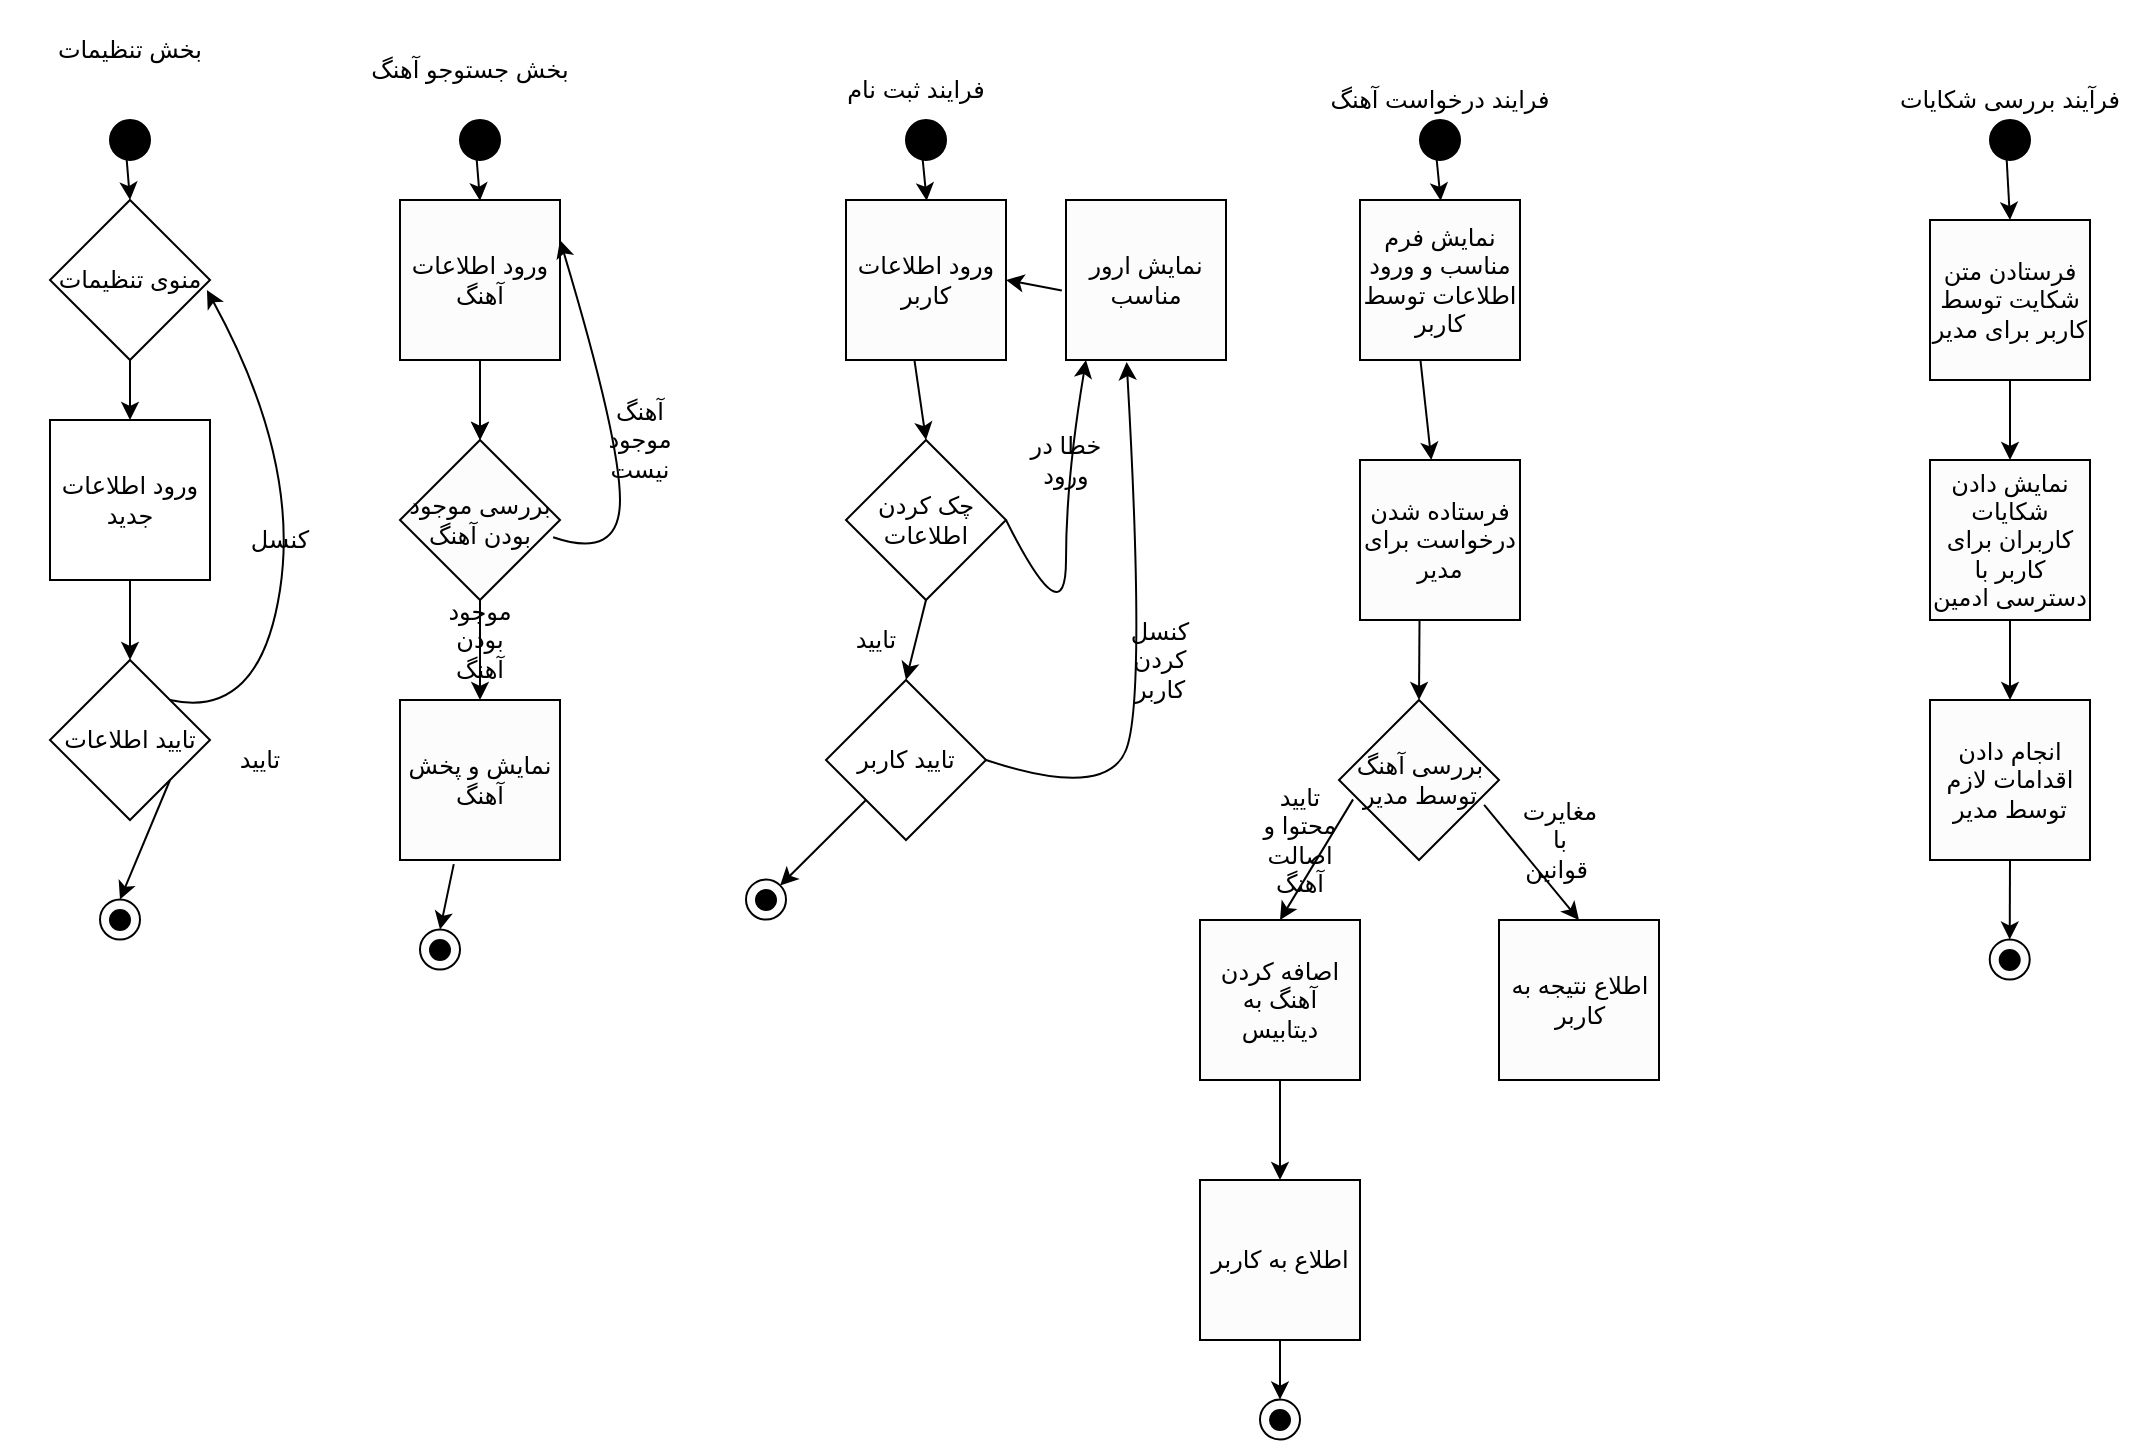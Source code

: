 <mxfile version="10.6.0" type="device"><diagram id="wj330i-gmVhi2rw0iV18" name="Page-1"><mxGraphModel dx="520" dy="510" grid="1" gridSize="10" guides="1" tooltips="1" connect="1" arrows="1" fold="1" page="1" pageScale="1" pageWidth="850" pageHeight="1100" math="0" shadow="0"><root><mxCell id="0"/><mxCell id="1" parent="0"/><mxCell id="ikKnFFOXiPqrzOEWw0h9-1" value="بخش تنظیمات&lt;br&gt;" style="text;html=1;strokeColor=none;fillColor=none;align=center;verticalAlign=middle;whiteSpace=wrap;rounded=0;" vertex="1" parent="1"><mxGeometry x="100" y="120" width="130" height="50" as="geometry"/></mxCell><mxCell id="ikKnFFOXiPqrzOEWw0h9-2" value="" style="ellipse;whiteSpace=wrap;html=1;fillColor=#000000;" vertex="1" parent="1"><mxGeometry x="155" y="180" width="20" height="20" as="geometry"/></mxCell><mxCell id="ikKnFFOXiPqrzOEWw0h9-3" value="" style="endArrow=classic;html=1;exitX=0.417;exitY=0.987;exitDx=0;exitDy=0;exitPerimeter=0;entryX=0.5;entryY=0;entryDx=0;entryDy=0;" edge="1" parent="1" source="ikKnFFOXiPqrzOEWw0h9-2" target="ikKnFFOXiPqrzOEWw0h9-4"><mxGeometry width="50" height="50" relative="1" as="geometry"><mxPoint x="150" y="330" as="sourcePoint"/><mxPoint x="160" y="290" as="targetPoint"/></mxGeometry></mxCell><mxCell id="ikKnFFOXiPqrzOEWw0h9-4" value="منوی تنظیمات" style="rhombus;whiteSpace=wrap;html=1;" vertex="1" parent="1"><mxGeometry x="125" y="220" width="80" height="80" as="geometry"/></mxCell><mxCell id="ikKnFFOXiPqrzOEWw0h9-6" value="" style="endArrow=classic;html=1;exitX=0.5;exitY=1;exitDx=0;exitDy=0;" edge="1" parent="1" source="ikKnFFOXiPqrzOEWw0h9-4"><mxGeometry width="50" height="50" relative="1" as="geometry"><mxPoint x="150" y="370" as="sourcePoint"/><mxPoint x="165" y="330" as="targetPoint"/></mxGeometry></mxCell><mxCell id="ikKnFFOXiPqrzOEWw0h9-7" value="ورود اطلاعات جدید" style="whiteSpace=wrap;html=1;aspect=fixed;fillColor=#FFFFFF;" vertex="1" parent="1"><mxGeometry x="125" y="330" width="80" height="80" as="geometry"/></mxCell><mxCell id="ikKnFFOXiPqrzOEWw0h9-8" value="" style="endArrow=classic;html=1;exitX=0.5;exitY=1;exitDx=0;exitDy=0;entryX=0.5;entryY=0;entryDx=0;entryDy=0;" edge="1" parent="1" source="ikKnFFOXiPqrzOEWw0h9-7" target="ikKnFFOXiPqrzOEWw0h9-9"><mxGeometry width="50" height="50" relative="1" as="geometry"><mxPoint x="220" y="400" as="sourcePoint"/><mxPoint x="165" y="430" as="targetPoint"/></mxGeometry></mxCell><mxCell id="ikKnFFOXiPqrzOEWw0h9-9" value="تایید اطلاعات" style="rhombus;whiteSpace=wrap;html=1;fillColor=#FFFFFF;" vertex="1" parent="1"><mxGeometry x="125" y="450" width="80" height="80" as="geometry"/></mxCell><mxCell id="ikKnFFOXiPqrzOEWw0h9-10" value="" style="endArrow=classic;html=1;exitX=1;exitY=1;exitDx=0;exitDy=0;entryX=0.5;entryY=0;entryDx=0;entryDy=0;" edge="1" parent="1" source="ikKnFFOXiPqrzOEWw0h9-9" target="ikKnFFOXiPqrzOEWw0h9-22"><mxGeometry width="50" height="50" relative="1" as="geometry"><mxPoint x="230" y="520" as="sourcePoint"/><mxPoint x="270" y="490" as="targetPoint"/></mxGeometry></mxCell><mxCell id="ikKnFFOXiPqrzOEWw0h9-12" value="" style="curved=1;endArrow=classic;html=1;exitX=1;exitY=0;exitDx=0;exitDy=0;entryX=0.981;entryY=0.563;entryDx=0;entryDy=0;entryPerimeter=0;" edge="1" parent="1" source="ikKnFFOXiPqrzOEWw0h9-9" target="ikKnFFOXiPqrzOEWw0h9-4"><mxGeometry width="50" height="50" relative="1" as="geometry"><mxPoint x="180" y="480" as="sourcePoint"/><mxPoint x="230" y="430" as="targetPoint"/><Array as="points"><mxPoint x="230" y="480"/><mxPoint x="250" y="350"/></Array></mxGeometry></mxCell><mxCell id="ikKnFFOXiPqrzOEWw0h9-18" value="کنسل" style="text;html=1;strokeColor=none;fillColor=none;align=center;verticalAlign=middle;whiteSpace=wrap;rounded=0;" vertex="1" parent="1"><mxGeometry x="220" y="380" width="40" height="20" as="geometry"/></mxCell><mxCell id="ikKnFFOXiPqrzOEWw0h9-19" value="تایید" style="text;html=1;strokeColor=none;fillColor=none;align=center;verticalAlign=middle;whiteSpace=wrap;rounded=0;" vertex="1" parent="1"><mxGeometry x="210" y="490" width="40" height="20" as="geometry"/></mxCell><mxCell id="ikKnFFOXiPqrzOEWw0h9-22" value="" style="ellipse;whiteSpace=wrap;html=1;fillColor=#FCFCFC;" vertex="1" parent="1"><mxGeometry x="150" y="569.776" width="20" height="20" as="geometry"/></mxCell><mxCell id="ikKnFFOXiPqrzOEWw0h9-23" value="" style="ellipse;whiteSpace=wrap;html=1;fillColor=#000000;" vertex="1" parent="1"><mxGeometry x="155" y="575" width="10" height="10" as="geometry"/></mxCell><mxCell id="ikKnFFOXiPqrzOEWw0h9-26" value="بخش جستوجو آهنگ&lt;br&gt;" style="text;html=1;strokeColor=none;fillColor=none;align=center;verticalAlign=middle;whiteSpace=wrap;rounded=0;" vertex="1" parent="1"><mxGeometry x="270" y="130" width="130" height="50" as="geometry"/></mxCell><mxCell id="ikKnFFOXiPqrzOEWw0h9-30" value="" style="ellipse;whiteSpace=wrap;html=1;fillColor=#000000;" vertex="1" parent="1"><mxGeometry x="330" y="180" width="20" height="20" as="geometry"/></mxCell><mxCell id="ikKnFFOXiPqrzOEWw0h9-31" value="" style="endArrow=classic;html=1;exitX=0.417;exitY=0.987;exitDx=0;exitDy=0;exitPerimeter=0;entryX=0.5;entryY=0;entryDx=0;entryDy=0;" edge="1" parent="1" source="ikKnFFOXiPqrzOEWw0h9-30"><mxGeometry width="50" height="50" relative="1" as="geometry"><mxPoint x="325" y="330" as="sourcePoint"/><mxPoint x="340" y="220.345" as="targetPoint"/></mxGeometry></mxCell><mxCell id="ikKnFFOXiPqrzOEWw0h9-33" value="فرایند ثبت نام&lt;br&gt;" style="text;html=1;strokeColor=none;fillColor=none;align=center;verticalAlign=middle;whiteSpace=wrap;rounded=0;" vertex="1" parent="1"><mxGeometry x="493" y="140" width="130" height="50" as="geometry"/></mxCell><mxCell id="ikKnFFOXiPqrzOEWw0h9-34" value="" style="ellipse;whiteSpace=wrap;html=1;fillColor=#000000;" vertex="1" parent="1"><mxGeometry x="553" y="180" width="20" height="20" as="geometry"/></mxCell><mxCell id="ikKnFFOXiPqrzOEWw0h9-35" value="" style="endArrow=classic;html=1;exitX=0.417;exitY=0.987;exitDx=0;exitDy=0;exitPerimeter=0;entryX=0.5;entryY=0;entryDx=0;entryDy=0;" edge="1" parent="1" source="ikKnFFOXiPqrzOEWw0h9-34"><mxGeometry width="50" height="50" relative="1" as="geometry"><mxPoint x="548" y="330" as="sourcePoint"/><mxPoint x="563.345" y="220.345" as="targetPoint"/></mxGeometry></mxCell><mxCell id="ikKnFFOXiPqrzOEWw0h9-37" value="ورود اطلاعات کاربر" style="whiteSpace=wrap;html=1;aspect=fixed;fillColor=#FCFCFC;" vertex="1" parent="1"><mxGeometry x="523" y="220" width="80" height="80" as="geometry"/></mxCell><mxCell id="ikKnFFOXiPqrzOEWw0h9-39" value="چک کردن اطلاعات" style="rhombus;whiteSpace=wrap;html=1;" vertex="1" parent="1"><mxGeometry x="523" y="340" width="80" height="80" as="geometry"/></mxCell><mxCell id="ikKnFFOXiPqrzOEWw0h9-40" value="" style="endArrow=classic;html=1;exitX=0.427;exitY=0.996;exitDx=0;exitDy=0;exitPerimeter=0;entryX=0.5;entryY=0;entryDx=0;entryDy=0;" edge="1" parent="1" source="ikKnFFOXiPqrzOEWw0h9-37" target="ikKnFFOXiPqrzOEWw0h9-39"><mxGeometry width="50" height="50" relative="1" as="geometry"><mxPoint x="553" y="350" as="sourcePoint"/><mxPoint x="603" y="300" as="targetPoint"/></mxGeometry></mxCell><mxCell id="ikKnFFOXiPqrzOEWw0h9-41" value="" style="curved=1;endArrow=classic;html=1;exitX=1;exitY=0.5;exitDx=0;exitDy=0;entryX=0.125;entryY=1;entryDx=0;entryDy=0;entryPerimeter=0;" edge="1" parent="1" source="ikKnFFOXiPqrzOEWw0h9-39" target="ikKnFFOXiPqrzOEWw0h9-48"><mxGeometry width="50" height="50" relative="1" as="geometry"><mxPoint x="583" y="440" as="sourcePoint"/><mxPoint x="643" y="290" as="targetPoint"/><Array as="points"><mxPoint x="633" y="440"/><mxPoint x="633" y="360"/></Array></mxGeometry></mxCell><mxCell id="ikKnFFOXiPqrzOEWw0h9-42" value="" style="endArrow=classic;html=1;exitX=0.5;exitY=1;exitDx=0;exitDy=0;" edge="1" parent="1" source="ikKnFFOXiPqrzOEWw0h9-39"><mxGeometry width="50" height="50" relative="1" as="geometry"><mxPoint x="533" y="490" as="sourcePoint"/><mxPoint x="553" y="460" as="targetPoint"/></mxGeometry></mxCell><mxCell id="ikKnFFOXiPqrzOEWw0h9-44" value="تایید کاربر" style="rhombus;whiteSpace=wrap;html=1;" vertex="1" parent="1"><mxGeometry x="513" y="460" width="80" height="80" as="geometry"/></mxCell><mxCell id="ikKnFFOXiPqrzOEWw0h9-45" value="" style="endArrow=classic;html=1;exitX=0;exitY=1;exitDx=0;exitDy=0;entryX=1;entryY=0;entryDx=0;entryDy=0;" edge="1" parent="1" source="ikKnFFOXiPqrzOEWw0h9-44" target="ikKnFFOXiPqrzOEWw0h9-50"><mxGeometry width="50" height="50" relative="1" as="geometry"><mxPoint x="533" y="560" as="sourcePoint"/><mxPoint x="493" y="560" as="targetPoint"/></mxGeometry></mxCell><mxCell id="ikKnFFOXiPqrzOEWw0h9-46" value="" style="curved=1;endArrow=classic;html=1;exitX=1;exitY=0.5;exitDx=0;exitDy=0;entryX=0.379;entryY=1.013;entryDx=0;entryDy=0;entryPerimeter=0;" edge="1" parent="1" source="ikKnFFOXiPqrzOEWw0h9-44" target="ikKnFFOXiPqrzOEWw0h9-48"><mxGeometry width="50" height="50" relative="1" as="geometry"><mxPoint x="603" y="520" as="sourcePoint"/><mxPoint x="653" y="300" as="targetPoint"/><Array as="points"><mxPoint x="653" y="520"/><mxPoint x="673" y="470"/></Array></mxGeometry></mxCell><mxCell id="ikKnFFOXiPqrzOEWw0h9-48" value="نمایش ارور مناسب" style="whiteSpace=wrap;html=1;aspect=fixed;fillColor=#FCFCFC;" vertex="1" parent="1"><mxGeometry x="633" y="220" width="80" height="80" as="geometry"/></mxCell><mxCell id="ikKnFFOXiPqrzOEWw0h9-49" value="" style="endArrow=classic;html=1;exitX=-0.026;exitY=0.565;exitDx=0;exitDy=0;exitPerimeter=0;entryX=1;entryY=0.5;entryDx=0;entryDy=0;" edge="1" parent="1" source="ikKnFFOXiPqrzOEWw0h9-48" target="ikKnFFOXiPqrzOEWw0h9-37"><mxGeometry width="50" height="50" relative="1" as="geometry"><mxPoint x="603" y="290" as="sourcePoint"/><mxPoint x="653" y="240" as="targetPoint"/></mxGeometry></mxCell><mxCell id="ikKnFFOXiPqrzOEWw0h9-50" value="" style="ellipse;whiteSpace=wrap;html=1;fillColor=#FCFCFC;" vertex="1" parent="1"><mxGeometry x="473" y="559.776" width="20" height="20" as="geometry"/></mxCell><mxCell id="ikKnFFOXiPqrzOEWw0h9-51" value="" style="ellipse;whiteSpace=wrap;html=1;fillColor=#000000;" vertex="1" parent="1"><mxGeometry x="478" y="565" width="10" height="10" as="geometry"/></mxCell><mxCell id="ikKnFFOXiPqrzOEWw0h9-55" value="" style="edgeStyle=orthogonalEdgeStyle;rounded=0;orthogonalLoop=1;jettySize=auto;html=1;" edge="1" parent="1" source="ikKnFFOXiPqrzOEWw0h9-52" target="ikKnFFOXiPqrzOEWw0h9-54"><mxGeometry relative="1" as="geometry"/></mxCell><mxCell id="ikKnFFOXiPqrzOEWw0h9-52" value="ورود اطلاعات آهنگ" style="whiteSpace=wrap;html=1;aspect=fixed;fillColor=#FCFCFC;" vertex="1" parent="1"><mxGeometry x="300" y="220" width="80" height="80" as="geometry"/></mxCell><mxCell id="ikKnFFOXiPqrzOEWw0h9-53" value="" style="endArrow=classic;html=1;exitX=0.5;exitY=1;exitDx=0;exitDy=0;" edge="1" parent="1" source="ikKnFFOXiPqrzOEWw0h9-52"><mxGeometry width="50" height="50" relative="1" as="geometry"><mxPoint x="330" y="360" as="sourcePoint"/><mxPoint x="340" y="340" as="targetPoint"/></mxGeometry></mxCell><mxCell id="ikKnFFOXiPqrzOEWw0h9-54" value="بررسی موجود بودن آهنگ&lt;br&gt;" style="rhombus;whiteSpace=wrap;html=1;fillColor=#FCFCFC;" vertex="1" parent="1"><mxGeometry x="300" y="340" width="80" height="80" as="geometry"/></mxCell><mxCell id="ikKnFFOXiPqrzOEWw0h9-56" value="" style="edgeStyle=orthogonalEdgeStyle;rounded=0;orthogonalLoop=1;jettySize=auto;html=1;exitX=0.5;exitY=1;exitDx=0;exitDy=0;" edge="1" parent="1" source="ikKnFFOXiPqrzOEWw0h9-54"><mxGeometry relative="1" as="geometry"><mxPoint x="340" y="440" as="sourcePoint"/><mxPoint x="340" y="470" as="targetPoint"/></mxGeometry></mxCell><mxCell id="ikKnFFOXiPqrzOEWw0h9-57" value="" style="curved=1;endArrow=classic;html=1;exitX=0.957;exitY=0.608;exitDx=0;exitDy=0;exitPerimeter=0;entryX=1;entryY=0.25;entryDx=0;entryDy=0;" edge="1" parent="1" source="ikKnFFOXiPqrzOEWw0h9-54" target="ikKnFFOXiPqrzOEWw0h9-52"><mxGeometry width="50" height="50" relative="1" as="geometry"><mxPoint x="360" y="400" as="sourcePoint"/><mxPoint x="410" y="350" as="targetPoint"/><Array as="points"><mxPoint x="410" y="400"/><mxPoint x="410" y="340"/></Array></mxGeometry></mxCell><mxCell id="ikKnFFOXiPqrzOEWw0h9-58" value="نمایش و پخش آهنگ" style="whiteSpace=wrap;html=1;aspect=fixed;fillColor=#FCFCFC;" vertex="1" parent="1"><mxGeometry x="300" y="470" width="80" height="80" as="geometry"/></mxCell><mxCell id="ikKnFFOXiPqrzOEWw0h9-59" value="" style="ellipse;whiteSpace=wrap;html=1;fillColor=#FCFCFC;" vertex="1" parent="1"><mxGeometry x="310" y="584.776" width="20" height="20" as="geometry"/></mxCell><mxCell id="ikKnFFOXiPqrzOEWw0h9-60" value="" style="ellipse;whiteSpace=wrap;html=1;fillColor=#000000;" vertex="1" parent="1"><mxGeometry x="315" y="590" width="10" height="10" as="geometry"/></mxCell><mxCell id="ikKnFFOXiPqrzOEWw0h9-61" value="" style="endArrow=classic;html=1;exitX=0.336;exitY=1.026;exitDx=0;exitDy=0;exitPerimeter=0;entryX=0.5;entryY=0;entryDx=0;entryDy=0;" edge="1" parent="1" source="ikKnFFOXiPqrzOEWw0h9-58" target="ikKnFFOXiPqrzOEWw0h9-59"><mxGeometry width="50" height="50" relative="1" as="geometry"><mxPoint x="300" y="590" as="sourcePoint"/><mxPoint x="350" y="540" as="targetPoint"/></mxGeometry></mxCell><mxCell id="ikKnFFOXiPqrzOEWw0h9-62" value="" style="ellipse;whiteSpace=wrap;html=1;fillColor=#000000;" vertex="1" parent="1"><mxGeometry x="810" y="180" width="20" height="20" as="geometry"/></mxCell><mxCell id="ikKnFFOXiPqrzOEWw0h9-63" value="" style="endArrow=classic;html=1;exitX=0.417;exitY=0.987;exitDx=0;exitDy=0;exitPerimeter=0;entryX=0.5;entryY=0;entryDx=0;entryDy=0;" edge="1" parent="1" source="ikKnFFOXiPqrzOEWw0h9-62"><mxGeometry width="50" height="50" relative="1" as="geometry"><mxPoint x="805" y="330" as="sourcePoint"/><mxPoint x="820.345" y="220.345" as="targetPoint"/></mxGeometry></mxCell><mxCell id="ikKnFFOXiPqrzOEWw0h9-64" value="نمایش فرم مناسب و ورود اطلاعات توسط کاربر" style="whiteSpace=wrap;html=1;aspect=fixed;fillColor=#FCFCFC;" vertex="1" parent="1"><mxGeometry x="780" y="220" width="80" height="80" as="geometry"/></mxCell><mxCell id="ikKnFFOXiPqrzOEWw0h9-65" value="فرایند درخواست آهنگ&lt;br&gt;" style="text;html=1;strokeColor=none;fillColor=none;align=center;verticalAlign=middle;whiteSpace=wrap;rounded=0;" vertex="1" parent="1"><mxGeometry x="755" y="145" width="130" height="50" as="geometry"/></mxCell><mxCell id="ikKnFFOXiPqrzOEWw0h9-66" value="" style="endArrow=classic;html=1;exitX=0.427;exitY=0.996;exitDx=0;exitDy=0;exitPerimeter=0;" edge="1" parent="1" target="ikKnFFOXiPqrzOEWw0h9-68"><mxGeometry width="50" height="50" relative="1" as="geometry"><mxPoint x="810.241" y="300.155" as="sourcePoint"/><mxPoint x="800" y="347" as="targetPoint"/></mxGeometry></mxCell><mxCell id="ikKnFFOXiPqrzOEWw0h9-68" value="فرستاده شدن درخواست برای مدیر" style="whiteSpace=wrap;html=1;aspect=fixed;fillColor=#FCFCFC;" vertex="1" parent="1"><mxGeometry x="780" y="350" width="80" height="80" as="geometry"/></mxCell><mxCell id="ikKnFFOXiPqrzOEWw0h9-70" value="" style="endArrow=classic;html=1;exitX=0.5;exitY=1;exitDx=0;exitDy=0;entryX=0.5;entryY=0;entryDx=0;entryDy=0;" edge="1" parent="1" target="ikKnFFOXiPqrzOEWw0h9-71"><mxGeometry width="50" height="50" relative="1" as="geometry"><mxPoint x="809.759" y="429.845" as="sourcePoint"/><mxPoint x="810" y="469" as="targetPoint"/></mxGeometry></mxCell><mxCell id="ikKnFFOXiPqrzOEWw0h9-71" value="بررسی آهنگ توسط مدیر" style="rhombus;whiteSpace=wrap;html=1;fillColor=#FCFCFC;" vertex="1" parent="1"><mxGeometry x="769.5" y="470" width="80" height="80" as="geometry"/></mxCell><mxCell id="ikKnFFOXiPqrzOEWw0h9-74" value="اصافه کردن آهنگ به دیتابیس" style="whiteSpace=wrap;html=1;aspect=fixed;fillColor=#FCFCFC;" vertex="1" parent="1"><mxGeometry x="700" y="580" width="80" height="80" as="geometry"/></mxCell><mxCell id="ikKnFFOXiPqrzOEWw0h9-75" value="اطلاع نتیجه به کاربر" style="whiteSpace=wrap;html=1;aspect=fixed;fillColor=#FCFCFC;" vertex="1" parent="1"><mxGeometry x="849.5" y="580" width="80" height="80" as="geometry"/></mxCell><mxCell id="ikKnFFOXiPqrzOEWw0h9-76" value="" style="endArrow=classic;html=1;exitX=0.088;exitY=0.621;exitDx=0;exitDy=0;exitPerimeter=0;entryX=0.5;entryY=0;entryDx=0;entryDy=0;" edge="1" parent="1" source="ikKnFFOXiPqrzOEWw0h9-71" target="ikKnFFOXiPqrzOEWw0h9-74"><mxGeometry width="50" height="50" relative="1" as="geometry"><mxPoint x="710" y="550" as="sourcePoint"/><mxPoint x="750" y="520" as="targetPoint"/></mxGeometry></mxCell><mxCell id="ikKnFFOXiPqrzOEWw0h9-77" value="" style="endArrow=classic;html=1;exitX=0.907;exitY=0.655;exitDx=0;exitDy=0;exitPerimeter=0;entryX=0.5;entryY=0;entryDx=0;entryDy=0;" edge="1" parent="1" source="ikKnFFOXiPqrzOEWw0h9-71" target="ikKnFFOXiPqrzOEWw0h9-75"><mxGeometry width="50" height="50" relative="1" as="geometry"><mxPoint x="860" y="560" as="sourcePoint"/><mxPoint x="910" y="510" as="targetPoint"/></mxGeometry></mxCell><mxCell id="ikKnFFOXiPqrzOEWw0h9-78" value="" style="endArrow=classic;html=1;exitX=0.5;exitY=1;exitDx=0;exitDy=0;" edge="1" parent="1" source="ikKnFFOXiPqrzOEWw0h9-74"><mxGeometry width="50" height="50" relative="1" as="geometry"><mxPoint x="730" y="720" as="sourcePoint"/><mxPoint x="740" y="710" as="targetPoint"/></mxGeometry></mxCell><mxCell id="ikKnFFOXiPqrzOEWw0h9-79" value="اطلاع به کاربر" style="whiteSpace=wrap;html=1;aspect=fixed;fillColor=#FCFCFC;" vertex="1" parent="1"><mxGeometry x="700" y="710" width="80" height="80" as="geometry"/></mxCell><mxCell id="ikKnFFOXiPqrzOEWw0h9-80" value="" style="ellipse;whiteSpace=wrap;html=1;fillColor=#FCFCFC;" vertex="1" parent="1"><mxGeometry x="730" y="819.776" width="20" height="20" as="geometry"/></mxCell><mxCell id="ikKnFFOXiPqrzOEWw0h9-81" value="" style="ellipse;whiteSpace=wrap;html=1;fillColor=#000000;" vertex="1" parent="1"><mxGeometry x="735" y="825" width="10" height="10" as="geometry"/></mxCell><mxCell id="ikKnFFOXiPqrzOEWw0h9-82" value="" style="endArrow=classic;html=1;exitX=0.5;exitY=1;exitDx=0;exitDy=0;entryX=0.5;entryY=0;entryDx=0;entryDy=0;" edge="1" parent="1" source="ikKnFFOXiPqrzOEWw0h9-79" target="ikKnFFOXiPqrzOEWw0h9-80"><mxGeometry width="50" height="50" relative="1" as="geometry"><mxPoint x="740" y="830" as="sourcePoint"/><mxPoint x="790" y="780" as="targetPoint"/></mxGeometry></mxCell><mxCell id="ikKnFFOXiPqrzOEWw0h9-83" value="تایید" style="text;html=1;strokeColor=none;fillColor=none;align=center;verticalAlign=middle;whiteSpace=wrap;rounded=0;" vertex="1" parent="1"><mxGeometry x="518" y="430" width="40" height="20" as="geometry"/></mxCell><mxCell id="ikKnFFOXiPqrzOEWw0h9-84" value="خطا در ورود" style="text;html=1;strokeColor=none;fillColor=none;align=center;verticalAlign=middle;whiteSpace=wrap;rounded=0;" vertex="1" parent="1"><mxGeometry x="613" y="340" width="40" height="20" as="geometry"/></mxCell><mxCell id="ikKnFFOXiPqrzOEWw0h9-85" value="کنسل کردن کاربر" style="text;html=1;strokeColor=none;fillColor=none;align=center;verticalAlign=middle;whiteSpace=wrap;rounded=0;" vertex="1" parent="1"><mxGeometry x="660" y="440" width="40" height="20" as="geometry"/></mxCell><mxCell id="ikKnFFOXiPqrzOEWw0h9-86" value="مغایرت با قوانین&amp;nbsp;" style="text;html=1;strokeColor=none;fillColor=none;align=center;verticalAlign=middle;whiteSpace=wrap;rounded=0;" vertex="1" parent="1"><mxGeometry x="860" y="530" width="40" height="20" as="geometry"/></mxCell><mxCell id="ikKnFFOXiPqrzOEWw0h9-87" value="تایید محتوا و اصالت آهنگ" style="text;html=1;strokeColor=none;fillColor=none;align=center;verticalAlign=middle;whiteSpace=wrap;rounded=0;" vertex="1" parent="1"><mxGeometry x="730" y="530" width="40" height="20" as="geometry"/></mxCell><mxCell id="ikKnFFOXiPqrzOEWw0h9-88" value="آهنگ موجود نیست" style="text;html=1;strokeColor=none;fillColor=none;align=center;verticalAlign=middle;whiteSpace=wrap;rounded=0;" vertex="1" parent="1"><mxGeometry x="400" y="330" width="40" height="20" as="geometry"/></mxCell><mxCell id="ikKnFFOXiPqrzOEWw0h9-91" value="موجود بودن آهنگ" style="text;html=1;strokeColor=none;fillColor=none;align=center;verticalAlign=middle;whiteSpace=wrap;rounded=0;" vertex="1" parent="1"><mxGeometry x="320" y="430" width="40" height="20" as="geometry"/></mxCell><mxCell id="ikKnFFOXiPqrzOEWw0h9-92" value="" style="ellipse;whiteSpace=wrap;html=1;fillColor=#000000;" vertex="1" parent="1"><mxGeometry x="1095" y="180" width="20" height="20" as="geometry"/></mxCell><mxCell id="ikKnFFOXiPqrzOEWw0h9-93" value="" style="endArrow=classic;html=1;exitX=0.417;exitY=0.987;exitDx=0;exitDy=0;exitPerimeter=0;entryX=0.5;entryY=0;entryDx=0;entryDy=0;" edge="1" parent="1" source="ikKnFFOXiPqrzOEWw0h9-92" target="ikKnFFOXiPqrzOEWw0h9-95"><mxGeometry width="50" height="50" relative="1" as="geometry"><mxPoint x="1090" y="330" as="sourcePoint"/><mxPoint x="1105.345" y="220.345" as="targetPoint"/></mxGeometry></mxCell><mxCell id="ikKnFFOXiPqrzOEWw0h9-94" value="فرآیند بررسی شکایات&lt;br&gt;" style="text;html=1;strokeColor=none;fillColor=none;align=center;verticalAlign=middle;whiteSpace=wrap;rounded=0;" vertex="1" parent="1"><mxGeometry x="1040" y="145" width="130" height="50" as="geometry"/></mxCell><mxCell id="ikKnFFOXiPqrzOEWw0h9-95" value="فرستادن متن شکایت توسط کاربر برای مدیر" style="whiteSpace=wrap;html=1;aspect=fixed;fillColor=#FCFCFC;" vertex="1" parent="1"><mxGeometry x="1065" y="230" width="80" height="80" as="geometry"/></mxCell><mxCell id="ikKnFFOXiPqrzOEWw0h9-96" value="" style="endArrow=classic;html=1;exitX=0.5;exitY=1;exitDx=0;exitDy=0;entryX=0.5;entryY=0;entryDx=0;entryDy=0;" edge="1" parent="1" source="ikKnFFOXiPqrzOEWw0h9-95" target="ikKnFFOXiPqrzOEWw0h9-97"><mxGeometry width="50" height="50" relative="1" as="geometry"><mxPoint x="1130.241" y="325.155" as="sourcePoint"/><mxPoint x="1105" y="350" as="targetPoint"/></mxGeometry></mxCell><mxCell id="ikKnFFOXiPqrzOEWw0h9-97" value="نمایش دادن شکایات کاربران برای کاربر با دسترسی ادمین" style="whiteSpace=wrap;html=1;aspect=fixed;fillColor=#FCFCFC;" vertex="1" parent="1"><mxGeometry x="1065" y="350" width="80" height="80" as="geometry"/></mxCell><mxCell id="ikKnFFOXiPqrzOEWw0h9-98" value="انجام دادن اقدامات لازم توسط مدیر" style="whiteSpace=wrap;html=1;aspect=fixed;fillColor=#FCFCFC;" vertex="1" parent="1"><mxGeometry x="1065" y="470" width="80" height="80" as="geometry"/></mxCell><mxCell id="ikKnFFOXiPqrzOEWw0h9-99" value="" style="endArrow=classic;html=1;exitX=0.5;exitY=1;exitDx=0;exitDy=0;entryX=0.5;entryY=0;entryDx=0;entryDy=0;" edge="1" parent="1" source="ikKnFFOXiPqrzOEWw0h9-97" target="ikKnFFOXiPqrzOEWw0h9-98"><mxGeometry width="50" height="50" relative="1" as="geometry"><mxPoint x="1080" y="490" as="sourcePoint"/><mxPoint x="1130" y="440" as="targetPoint"/></mxGeometry></mxCell><mxCell id="ikKnFFOXiPqrzOEWw0h9-100" value="" style="ellipse;whiteSpace=wrap;html=1;fillColor=#FCFCFC;" vertex="1" parent="1"><mxGeometry x="1094.862" y="589.776" width="20" height="20" as="geometry"/></mxCell><mxCell id="ikKnFFOXiPqrzOEWw0h9-101" value="" style="ellipse;whiteSpace=wrap;html=1;fillColor=#000000;" vertex="1" parent="1"><mxGeometry x="1099.862" y="595" width="10" height="10" as="geometry"/></mxCell><mxCell id="ikKnFFOXiPqrzOEWw0h9-102" value="" style="endArrow=classic;html=1;exitX=0.5;exitY=1;exitDx=0;exitDy=0;entryX=0.5;entryY=0;entryDx=0;entryDy=0;" edge="1" parent="1" source="ikKnFFOXiPqrzOEWw0h9-98" target="ikKnFFOXiPqrzOEWw0h9-100"><mxGeometry width="50" height="50" relative="1" as="geometry"><mxPoint x="1080" y="620" as="sourcePoint"/><mxPoint x="1130" y="570" as="targetPoint"/></mxGeometry></mxCell></root></mxGraphModel></diagram></mxfile>